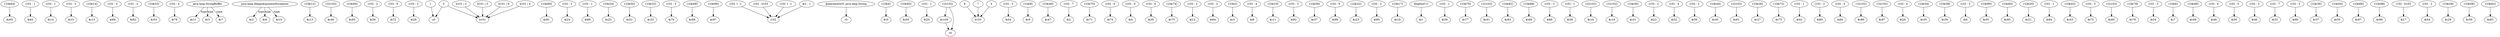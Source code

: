 digraph g {
0[label="r1[$i64]"]
1[label="$c65"]
0->1[label=""]
2[label="i102 - 1"]
3[label="$i62"]
2->3[label=""]
4[label="i102 - 1"]
5[label="$i14"]
4->5[label=""]
6[label="i102 - 3"]
7[label="$i10"]
6->7[label=""]
8[label="r1[$i14]"]
9[label="$c15"]
8->9[label=""]
10[label="i102 - 4"]
11[label="$i68"]
10->11[label=""]
12[label="i102 - 2"]
13[label="$i82"]
12->13[label=""]
14[label="r1[$i52]"]
15[label="$c53"]
14->15[label=""]
16[label="i102 - 4"]
17[label="$i78"]
16->17[label=""]
18[label="java.lang.StringBuffer"]
19[label="$r11"]
18->19[label="type"]
20[label="java.lang.IllegalArgumentException"]
21[label="$r2"]
20->21[label="type"]
22[label="r1[$i12]"]
23[label="$c13"]
22->23[label=""]
24[label="r1[i102]"]
25[label="$c40"]
24->25[label=""]
26[label="r1[$i94]"]
27[label="$c95"]
26->27[label=""]
28[label="$r3"]
18->28[label="type"]
29[label="i102 - 2"]
30[label="$i36"]
29->30[label=""]
31[label="i102 - 6"]
32[label="$i72"]
31->32[label=""]
33[label="i102 - 5"]
34[label="$i28"]
33->34[label=""]
35[label="1"]
36[label="z0"]
35->36[label=""]
37[label="r1[$i80]"]
38[label="$c81"]
37->38[label=""]
39[label="i102 - 3"]
40[label="$i24"]
39->40[label=""]
41[label="b101 | 2"]
42[label="b101"]
41->42[label=""]
43[label="0"]
43->36[label=""]
44[label="i102 - 1"]
45[label="$i88"]
44->45[label=""]
46[label="r1[$i24]"]
47[label="$c25"]
46->47[label=""]
48[label="r1[$i50]"]
49[label="$c51"]
48->49[label=""]
50[label="b101 | 3"]
50->42[label=""]
51[label="r1[$i32]"]
52[label="$c33"]
51->52[label=""]
53[label="i102 - 5"]
54[label="$i76"]
53->54[label=""]
55[label="r1[$i68]"]
56[label="$c69"]
55->56[label=""]
57[label="r1[$i96]"]
58[label="$c97"]
57->58[label=""]
59[label="i102 + -1"]
60[label="i102"]
59->60[label=""]
61[label="@parameter0: java.lang.String"]
62[label="r0"]
61->62[label=""]
63[label="r1[$i4]"]
64[label="$c5"]
63->64[label=""]
65[label="r1[$i92]"]
66[label="$c93"]
65->66[label=""]
67[label="i102 - 1"]
68[label="$i20"]
67->68[label=""]
69[label="r1[i102]"]
70[label="$c100"]
69->70[label=""]
71[label="8"]
72[label="b103"]
71->72[label=""]
73[label="$r7"]
18->73[label="type"]
74[label="i102 - 3"]
75[label="$i54"]
74->75[label=""]
76[label="r1[$i8]"]
77[label="$c9"]
76->77[label=""]
78[label="r1[$i46]"]
79[label="$c47"]
78->79[label=""]
80[label="b101 | 8"]
80->42[label=""]
81[label="i102 - 7"]
82[label="$i2"]
81->82[label=""]
83[label="r1[$i70]"]
84[label="$c71"]
83->84[label=""]
85[label="i102 - 6"]
86[label="$i74"]
85->86[label=""]
87[label="7"]
87->72[label=""]
88[label="i102 - 6"]
89[label="$i4"]
88->89[label=""]
90[label="4"]
90->72[label=""]
91[label="i102 - 6"]
92[label="$i30"]
91->92[label=""]
93[label="r1[$i74]"]
94[label="$c75"]
93->94[label=""]
95[label="i102 - 2"]
96[label="$i12"]
95->96[label=""]
97[label="i102 - 2"]
98[label="$i64"]
97->98[label=""]
99[label="r1[$i2]"]
100[label="$c3"]
99->100[label=""]
101[label="i102 - b103"]
101->60[label=""]
102[label="i102 - 4"]
103[label="$i8"]
102->103[label=""]
104[label="r1[$i10]"]
105[label="$c11"]
104->105[label=""]
106[label="i102 - 3"]
107[label="$i92"]
106->107[label=""]
108[label="r1[$i56]"]
109[label="$c57"]
108->109[label=""]
110[label="i102 - 6"]
111[label="$i98"]
110->111[label=""]
112[label="r1[$i22]"]
113[label="$c23"]
112->113[label=""]
114[label="i102 - 2"]
115[label="$i90"]
114->115[label=""]
116[label="r1[$i17]"]
117[label="$c18"]
116->117[label=""]
118[label="lengthof r1"]
119[label="$i1"]
118->119[label=""]
120[label="i102 - 1"]
121[label="$i38"]
120->121[label=""]
122[label="r1[$i76]"]
123[label="$c77"]
122->123[label=""]
124[label="r1[i102]"]
125[label="$c41"]
124->125[label=""]
126[label="r1[$i82]"]
127[label="$c83"]
126->127[label=""]
128[label="r1[$i88]"]
129[label="$c89"]
128->129[label=""]
130[label="i102 - 3"]
131[label="$i66"]
130->131[label=""]
132[label="i102 - 1"]
133[label="$i58"]
132->133[label=""]
134[label="r1[i102]"]
135[label="$c16"]
134->135[label=""]
136[label="r1[i102]"]
137[label="$c19"]
136->137[label=""]
138[label="b101 | 4"]
138->42[label=""]
139[label="r1[$i30]"]
140[label="$c31"]
139->140[label=""]
141[label="$r6"]
20->141[label="type"]
142[label="i102 - 2"]
143[label="$i22"]
142->143[label=""]
144[label="i102 - 4"]
145[label="$i52"]
144->145[label=""]
146[label="i102 - 2"]
147[label="$i56"]
146->147[label=""]
148[label="r1[$i44]"]
149[label="$c45"]
148->149[label=""]
150[label="r1[i102]"]
151[label="$c61"]
150->151[label=""]
152[label="r1[$i26]"]
153[label="$c27"]
152->153[label=""]
154[label="r1[$i72]"]
155[label="$c73"]
154->155[label=""]
156[label="i102 - 1"]
157[label="$i42"]
156->157[label=""]
158[label="i102 - 3"]
159[label="$i80"]
158->159[label=""]
160[label="i102 - 4"]
161[label="$i94"]
160->161[label=""]
162[label="r1[i102]"]
163[label="$c86"]
162->163[label=""]
164[label="r1[i102]"]
165[label="$c87"]
164->165[label=""]
166[label="i102 - 4"]
167[label="$i26"]
166->167[label=""]
168[label="r1[$i34]"]
169[label="$c35"]
168->169[label=""]
170[label="r1[$i38]"]
171[label="$c39"]
170->171[label=""]
172[label="i102 - 5"]
173[label="$i6"]
172->173[label=""]
174[label="r1[$i90]"]
175[label="$c91"]
174->175[label=""]
176[label="r1[$i84]"]
177[label="$c85"]
176->177[label=""]
178[label="r1[$i20]"]
179[label="$c21"]
178->179[label=""]
180[label="i102 - 1"]
181[label="$i84"]
180->181[label=""]
182[label="r1[$i42]"]
183[label="$c43"]
182->183[label=""]
184[label="c0"]
70->184[label=""]
185[label="i102 - 5"]
186[label="$i70"]
185->186[label=""]
187[label="r1[i102]"]
188[label="$c60"]
187->188[label=""]
189[label="r1[$i78]"]
190[label="$c79"]
189->190[label=""]
191[label="i102 - 3"]
192[label="$i34"]
191->192[label=""]
43->42[label=""]
193[label="r1[$i6]"]
194[label="$c7"]
193->194[label=""]
195[label="i102 + -1"]
195->60[label=""]
196[label="r1[$i48]"]
197[label="$c49"]
196->197[label=""]
198[label="i102 - 6"]
199[label="$i48"]
198->199[label=""]
200[label="i102 - 5"]
201[label="$i50"]
200->201[label=""]
202[label="$i1 - 1"]
202->60[label=""]
203[label="i102 - 3"]
204[label="$i46"]
203->204[label=""]
205[label="i102 - 7"]
206[label="$i32"]
205->206[label=""]
207[label="i102 - 5"]
208[label="$i96"]
207->208[label=""]
209[label="$r10"]
20->209[label="type"]
210[label="r1[$i36]"]
211[label="$c37"]
210->211[label=""]
212[label="r1[$i54]"]
213[label="$c55"]
212->213[label=""]
214[label="r1[$i66]"]
215[label="$c67"]
214->215[label=""]
216[label="r1[$i98]"]
217[label="$c99"]
216->217[label=""]
218[label="i102 - b103"]
219[label="$i17"]
218->219[label=""]
220[label="i102 - 2"]
221[label="$i44"]
220->221[label=""]
222[label="r1[$i28]"]
223[label="$c29"]
222->223[label=""]
224[label="r1[$i58]"]
225[label="$c59"]
224->225[label=""]
226[label="r1[$i62]"]
227[label="$c63"]
226->227[label=""]
69->184[label=""]
}